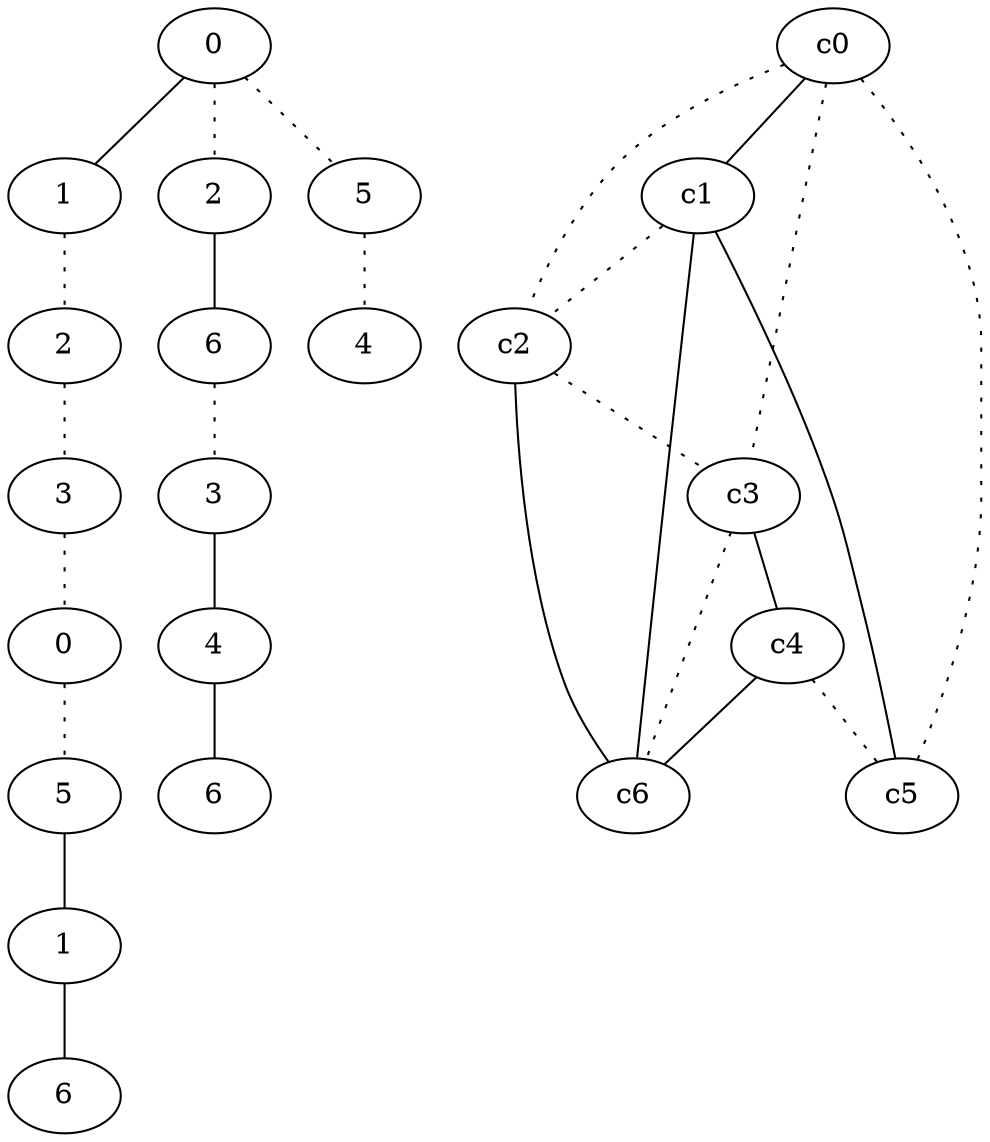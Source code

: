 graph {
a0[label=0];
a1[label=1];
a2[label=2];
a3[label=3];
a4[label=0];
a5[label=5];
a6[label=1];
a7[label=6];
a8[label=2];
a9[label=6];
a10[label=3];
a11[label=4];
a12[label=6];
a13[label=5];
a14[label=4];
a0 -- a1;
a0 -- a8 [style=dotted];
a0 -- a13 [style=dotted];
a1 -- a2 [style=dotted];
a2 -- a3 [style=dotted];
a3 -- a4 [style=dotted];
a4 -- a5 [style=dotted];
a5 -- a6;
a6 -- a7;
a8 -- a9;
a9 -- a10 [style=dotted];
a10 -- a11;
a11 -- a12;
a13 -- a14 [style=dotted];
c0 -- c1;
c0 -- c2 [style=dotted];
c0 -- c3 [style=dotted];
c0 -- c5 [style=dotted];
c1 -- c2 [style=dotted];
c1 -- c5;
c1 -- c6;
c2 -- c3 [style=dotted];
c2 -- c6;
c3 -- c4;
c3 -- c6 [style=dotted];
c4 -- c5 [style=dotted];
c4 -- c6;
}
